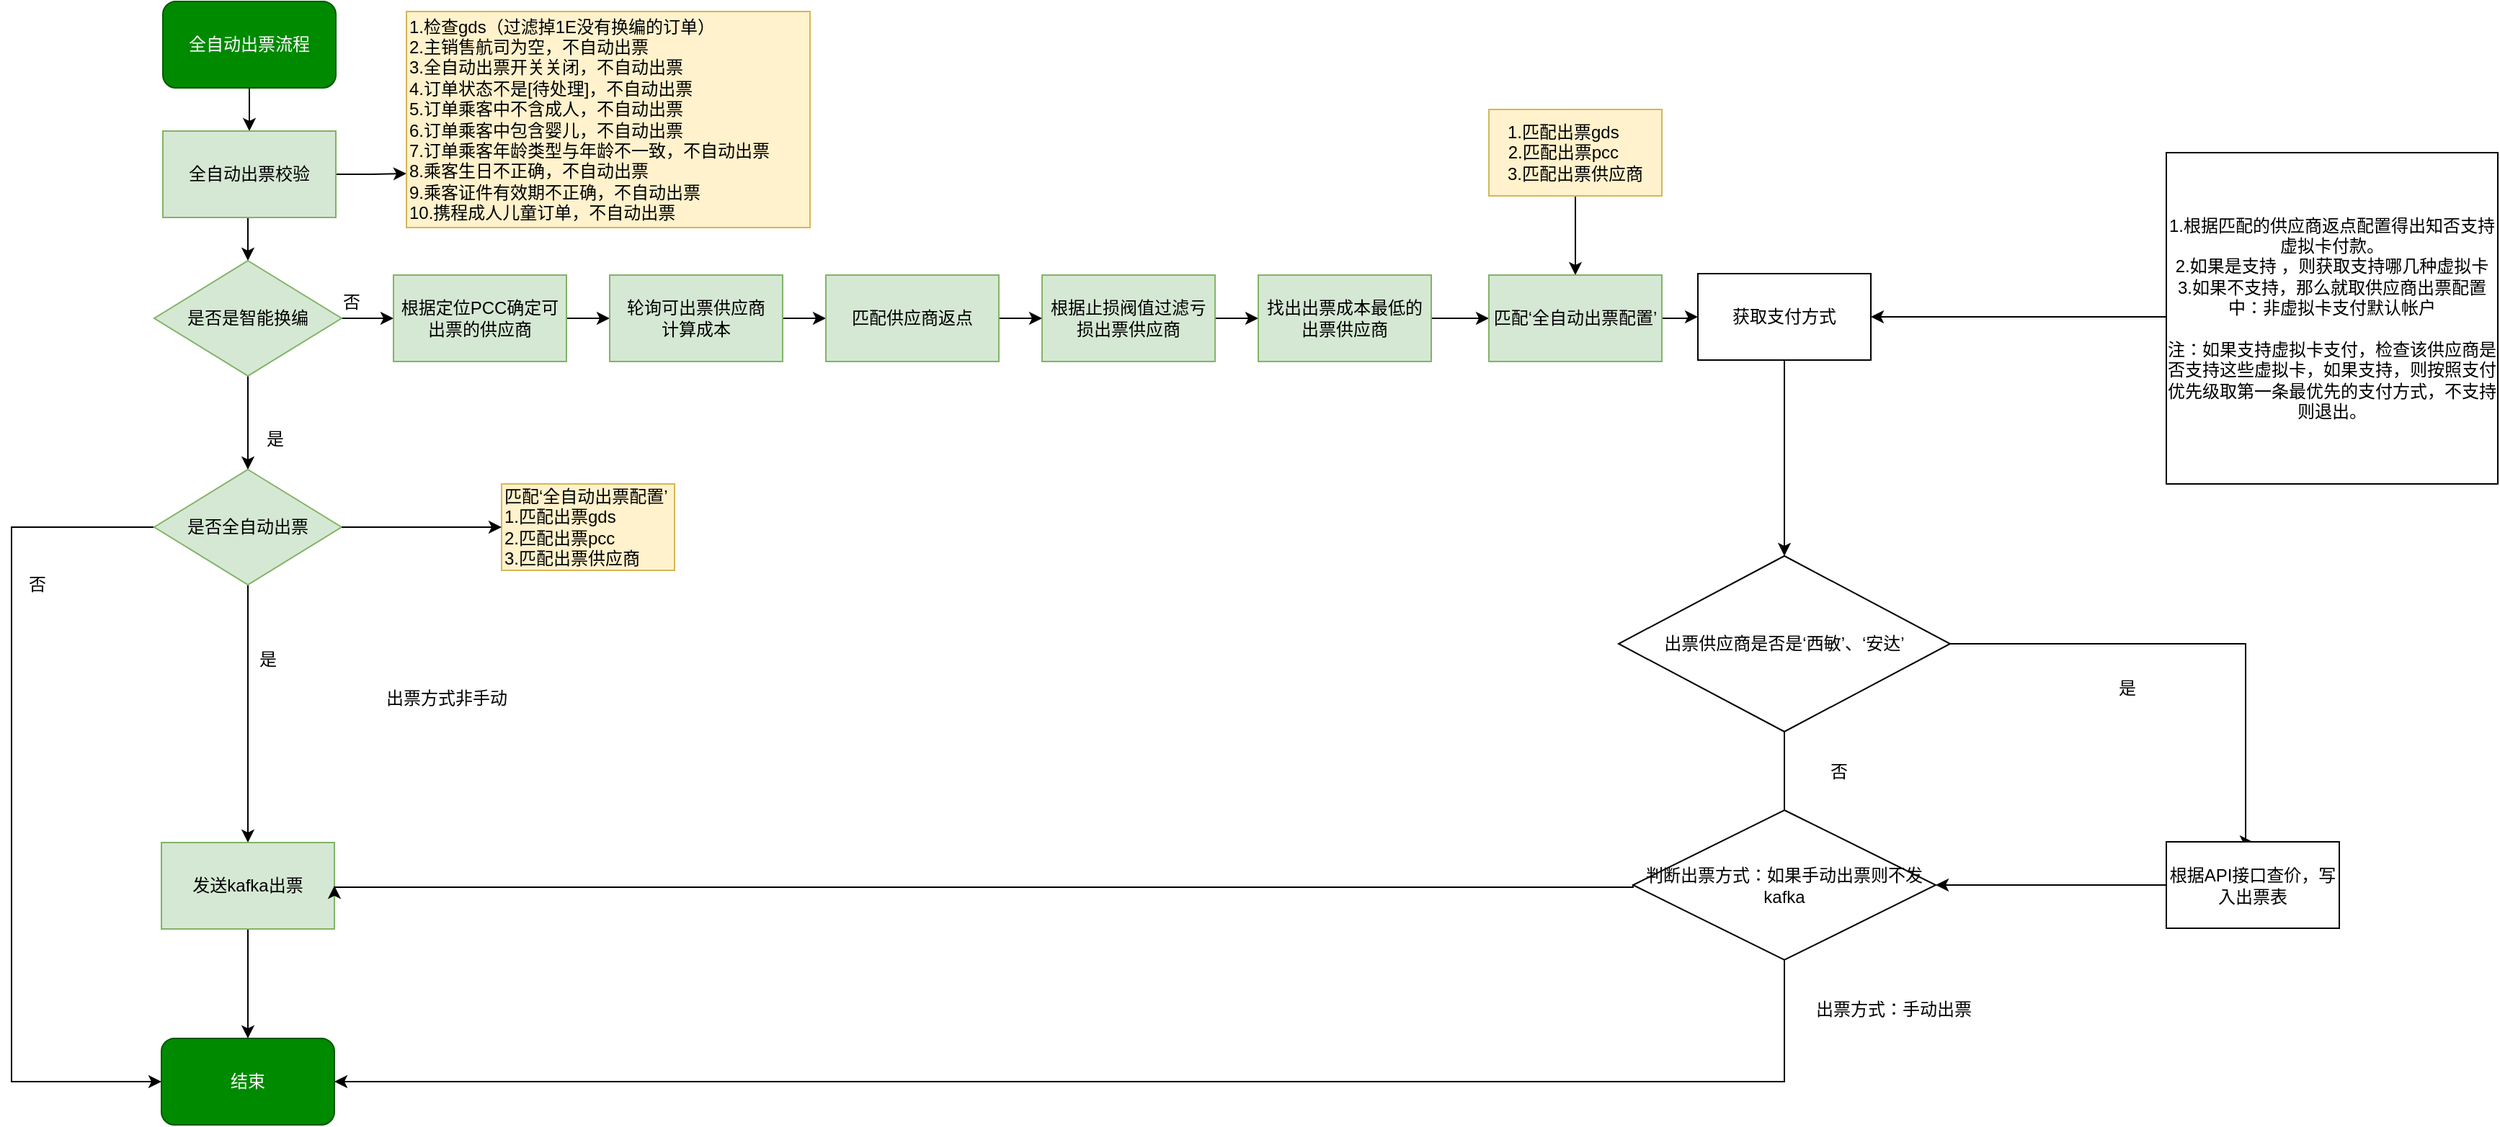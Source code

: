 <mxfile version="10.7.7" type="github"><diagram id="e7MyK4o0kRbPNSvKDRN7" name="第 1 页"><mxGraphModel dx="1654" dy="1094" grid="1" gridSize="10" guides="1" tooltips="1" connect="1" arrows="1" fold="1" page="1" pageScale="1" pageWidth="1169" pageHeight="1654" math="0" shadow="0"><root><mxCell id="0"/><mxCell id="1" parent="0"/><mxCell id="Bb-ww23vdqj-1T0Zmdto-6" style="edgeStyle=orthogonalEdgeStyle;rounded=0;orthogonalLoop=1;jettySize=auto;html=1;exitX=0.5;exitY=1;exitDx=0;exitDy=0;entryX=0.5;entryY=0;entryDx=0;entryDy=0;" parent="1" source="Bb-ww23vdqj-1T0Zmdto-1" target="Bb-ww23vdqj-1T0Zmdto-2" edge="1"><mxGeometry relative="1" as="geometry"/></mxCell><mxCell id="Bb-ww23vdqj-1T0Zmdto-1" value="全自动出票流程" style="rounded=1;whiteSpace=wrap;html=1;fillColor=#008a00;strokeColor=#005700;fontColor=#ffffff;" parent="1" vertex="1"><mxGeometry x="205" y="100" width="120" height="60" as="geometry"/></mxCell><mxCell id="Bb-ww23vdqj-1T0Zmdto-5" style="edgeStyle=orthogonalEdgeStyle;rounded=0;orthogonalLoop=1;jettySize=auto;html=1;exitX=1;exitY=0.5;exitDx=0;exitDy=0;entryX=0;entryY=0.75;entryDx=0;entryDy=0;" parent="1" source="Bb-ww23vdqj-1T0Zmdto-2" edge="1" target="Bb-ww23vdqj-1T0Zmdto-3"><mxGeometry relative="1" as="geometry"><mxPoint x="370" y="220" as="targetPoint"/></mxGeometry></mxCell><mxCell id="Bb-ww23vdqj-1T0Zmdto-12" style="edgeStyle=orthogonalEdgeStyle;rounded=0;orthogonalLoop=1;jettySize=auto;html=1;exitX=0.5;exitY=1;exitDx=0;exitDy=0;entryX=0.5;entryY=0;entryDx=0;entryDy=0;" parent="1" source="Bb-ww23vdqj-1T0Zmdto-2" target="Bb-ww23vdqj-1T0Zmdto-10" edge="1"><mxGeometry relative="1" as="geometry"/></mxCell><mxCell id="Bb-ww23vdqj-1T0Zmdto-2" value="全自动出票校验" style="rounded=0;whiteSpace=wrap;html=1;fillColor=#d5e8d4;strokeColor=#82b366;" parent="1" vertex="1"><mxGeometry x="205" y="190" width="120" height="60" as="geometry"/></mxCell><mxCell id="Bb-ww23vdqj-1T0Zmdto-3" value="&lt;div&gt;1.检查gds（过滤掉1E没有换编的订单）&lt;/div&gt;&lt;div&gt;2.主销售航司为空，不自动出票&lt;/div&gt;&lt;div&gt;3.全自动出票开关关闭，不自动出票&lt;/div&gt;&lt;div&gt;4.订单状态不是[待处理]，不自动出票&lt;/div&gt;&lt;div&gt;5.订单乘客中不含成人，不自动出票&lt;/div&gt;&lt;div&gt;6.订单乘客中包含婴儿，不自动出票&lt;/div&gt;&lt;div&gt;7.订单乘客年龄类型与年龄不一致，不自动出票&lt;/div&gt;&lt;div&gt;8.乘客生日不正确，不自动出票&lt;/div&gt;&lt;div&gt;9.乘客证件有效期不正确，不自动出票&lt;/div&gt;&lt;div&gt;10.携程成人儿童订单，不自动出票&lt;/div&gt;" style="rounded=0;whiteSpace=wrap;html=1;align=left;fillColor=#fff2cc;strokeColor=#d6b656;" parent="1" vertex="1"><mxGeometry x="374" y="107" width="280" height="150" as="geometry"/></mxCell><mxCell id="Bb-ww23vdqj-1T0Zmdto-14" style="edgeStyle=orthogonalEdgeStyle;rounded=0;orthogonalLoop=1;jettySize=auto;html=1;entryX=0.5;entryY=0;entryDx=0;entryDy=0;" parent="1" source="zfwZpAQalPe4r6-VEY1X-6" target="Bb-ww23vdqj-1T0Zmdto-11" edge="1"><mxGeometry relative="1" as="geometry"><mxPoint x="264" y="592" as="sourcePoint"/></mxGeometry></mxCell><mxCell id="Bb-ww23vdqj-1T0Zmdto-19" style="edgeStyle=orthogonalEdgeStyle;rounded=0;orthogonalLoop=1;jettySize=auto;html=1;exitX=1;exitY=0.5;exitDx=0;exitDy=0;entryX=0;entryY=0.5;entryDx=0;entryDy=0;" parent="1" source="Bb-ww23vdqj-1T0Zmdto-10" target="Bb-ww23vdqj-1T0Zmdto-18" edge="1"><mxGeometry relative="1" as="geometry"/></mxCell><mxCell id="zfwZpAQalPe4r6-VEY1X-7" value="" style="edgeStyle=orthogonalEdgeStyle;rounded=0;orthogonalLoop=1;jettySize=auto;html=1;" edge="1" parent="1" source="Bb-ww23vdqj-1T0Zmdto-10" target="zfwZpAQalPe4r6-VEY1X-6"><mxGeometry relative="1" as="geometry"/></mxCell><mxCell id="Bb-ww23vdqj-1T0Zmdto-10" value="是否是智能换编" style="rhombus;whiteSpace=wrap;html=1;fillColor=#d5e8d4;strokeColor=#82b366;" parent="1" vertex="1"><mxGeometry x="199" y="280" width="130" height="80" as="geometry"/></mxCell><mxCell id="zfwZpAQalPe4r6-VEY1X-16" value="" style="edgeStyle=orthogonalEdgeStyle;rounded=0;orthogonalLoop=1;jettySize=auto;html=1;entryX=0;entryY=0.5;entryDx=0;entryDy=0;" edge="1" parent="1" source="zfwZpAQalPe4r6-VEY1X-6" target="Bb-ww23vdqj-1T0Zmdto-15"><mxGeometry relative="1" as="geometry"><Array as="points"><mxPoint x="100" y="465"/><mxPoint x="100" y="850"/></Array></mxGeometry></mxCell><mxCell id="zfwZpAQalPe4r6-VEY1X-6" value="是否全自动出票" style="rhombus;whiteSpace=wrap;html=1;fillColor=#d5e8d4;strokeColor=#82b366;" vertex="1" parent="1"><mxGeometry x="199" y="425" width="130" height="80" as="geometry"/></mxCell><mxCell id="Bb-ww23vdqj-1T0Zmdto-16" style="edgeStyle=orthogonalEdgeStyle;rounded=0;orthogonalLoop=1;jettySize=auto;html=1;exitX=0.5;exitY=1;exitDx=0;exitDy=0;entryX=0.5;entryY=0;entryDx=0;entryDy=0;" parent="1" source="Bb-ww23vdqj-1T0Zmdto-11" target="Bb-ww23vdqj-1T0Zmdto-15" edge="1"><mxGeometry relative="1" as="geometry"/></mxCell><mxCell id="Bb-ww23vdqj-1T0Zmdto-11" value="发送kafka出票" style="rounded=0;whiteSpace=wrap;html=1;fillColor=#d5e8d4;strokeColor=#82b366;" parent="1" vertex="1"><mxGeometry x="204" y="684" width="120" height="60" as="geometry"/></mxCell><mxCell id="Bb-ww23vdqj-1T0Zmdto-15" value="结束" style="rounded=1;whiteSpace=wrap;html=1;fillColor=#008a00;strokeColor=#005700;fontColor=#ffffff;" parent="1" vertex="1"><mxGeometry x="204" y="820" width="120" height="60" as="geometry"/></mxCell><mxCell id="Bb-ww23vdqj-1T0Zmdto-17" value="是" style="text;html=1;resizable=0;points=[];autosize=1;align=left;verticalAlign=top;spacingTop=-4;" parent="1" vertex="1"><mxGeometry x="275" y="394" width="30" height="20" as="geometry"/></mxCell><mxCell id="Bb-ww23vdqj-1T0Zmdto-28" style="edgeStyle=orthogonalEdgeStyle;rounded=0;orthogonalLoop=1;jettySize=auto;html=1;exitX=1;exitY=0.5;exitDx=0;exitDy=0;entryX=0;entryY=0.5;entryDx=0;entryDy=0;" parent="1" source="Bb-ww23vdqj-1T0Zmdto-18" target="Bb-ww23vdqj-1T0Zmdto-23" edge="1"><mxGeometry relative="1" as="geometry"/></mxCell><mxCell id="Bb-ww23vdqj-1T0Zmdto-18" value="根据定位PCC确定可出票的供应商" style="rounded=0;whiteSpace=wrap;html=1;fillColor=#d5e8d4;strokeColor=#82b366;" parent="1" vertex="1"><mxGeometry x="365" y="290" width="120" height="60" as="geometry"/></mxCell><mxCell id="Bb-ww23vdqj-1T0Zmdto-20" value="否" style="text;html=1;resizable=0;points=[];autosize=1;align=left;verticalAlign=top;spacingTop=-4;" parent="1" vertex="1"><mxGeometry x="328" y="299" width="30" height="20" as="geometry"/></mxCell><mxCell id="Bb-ww23vdqj-1T0Zmdto-43" style="edgeStyle=orthogonalEdgeStyle;rounded=0;orthogonalLoop=1;jettySize=auto;html=1;exitX=1;exitY=0.5;exitDx=0;exitDy=0;entryX=0;entryY=0.5;entryDx=0;entryDy=0;" parent="1" source="Bb-ww23vdqj-1T0Zmdto-23" target="Bb-ww23vdqj-1T0Zmdto-42" edge="1"><mxGeometry relative="1" as="geometry"/></mxCell><mxCell id="Bb-ww23vdqj-1T0Zmdto-23" value="轮询可出票供应商&lt;br&gt;计算成本&lt;br&gt;" style="rounded=0;whiteSpace=wrap;html=1;fillColor=#d5e8d4;strokeColor=#82b366;" parent="1" vertex="1"><mxGeometry x="515" y="290" width="120" height="60" as="geometry"/></mxCell><mxCell id="Bb-ww23vdqj-1T0Zmdto-45" style="edgeStyle=orthogonalEdgeStyle;rounded=0;orthogonalLoop=1;jettySize=auto;html=1;exitX=1;exitY=0.5;exitDx=0;exitDy=0;" parent="1" source="Bb-ww23vdqj-1T0Zmdto-24" target="Bb-ww23vdqj-1T0Zmdto-25" edge="1"><mxGeometry relative="1" as="geometry"/></mxCell><mxCell id="Bb-ww23vdqj-1T0Zmdto-24" value="根据止损阀值过滤亏损出票供应商" style="rounded=0;whiteSpace=wrap;html=1;fillColor=#d5e8d4;strokeColor=#82b366;" parent="1" vertex="1"><mxGeometry x="815" y="290" width="120" height="60" as="geometry"/></mxCell><mxCell id="Bb-ww23vdqj-1T0Zmdto-31" style="edgeStyle=orthogonalEdgeStyle;rounded=0;orthogonalLoop=1;jettySize=auto;html=1;exitX=1;exitY=0.5;exitDx=0;exitDy=0;entryX=0;entryY=0.5;entryDx=0;entryDy=0;" parent="1" source="Bb-ww23vdqj-1T0Zmdto-25" target="Bb-ww23vdqj-1T0Zmdto-27" edge="1"><mxGeometry relative="1" as="geometry"/></mxCell><mxCell id="Bb-ww23vdqj-1T0Zmdto-25" value="找出出票成本最低的出票供应商" style="rounded=0;whiteSpace=wrap;html=1;fillColor=#d5e8d4;strokeColor=#82b366;" parent="1" vertex="1"><mxGeometry x="965" y="290" width="120" height="60" as="geometry"/></mxCell><mxCell id="Bb-ww23vdqj-1T0Zmdto-38" style="edgeStyle=orthogonalEdgeStyle;rounded=0;orthogonalLoop=1;jettySize=auto;html=1;exitX=0.5;exitY=1;exitDx=0;exitDy=0;entryX=0.5;entryY=0;entryDx=0;entryDy=0;" parent="1" source="Bb-ww23vdqj-1T0Zmdto-26" target="Bb-ww23vdqj-1T0Zmdto-27" edge="1"><mxGeometry relative="1" as="geometry"/></mxCell><mxCell id="Bb-ww23vdqj-1T0Zmdto-26" value="1.匹配出票gds&amp;nbsp; &amp;nbsp; &amp;nbsp;&lt;br&gt;2.匹配出票pcc&amp;nbsp; &amp;nbsp; &amp;nbsp;&lt;br&gt;3.匹配出票供应商&lt;br&gt;" style="rounded=0;whiteSpace=wrap;html=1;fillColor=#fff2cc;strokeColor=#d6b656;" parent="1" vertex="1"><mxGeometry x="1125" y="175" width="120" height="60" as="geometry"/></mxCell><mxCell id="Bb-ww23vdqj-1T0Zmdto-40" style="edgeStyle=orthogonalEdgeStyle;rounded=0;orthogonalLoop=1;jettySize=auto;html=1;exitX=1;exitY=0.5;exitDx=0;exitDy=0;" parent="1" source="Bb-ww23vdqj-1T0Zmdto-27" target="Bb-ww23vdqj-1T0Zmdto-39" edge="1"><mxGeometry relative="1" as="geometry"/></mxCell><mxCell id="Bb-ww23vdqj-1T0Zmdto-27" value="匹配‘全自动出票配置’" style="rounded=0;whiteSpace=wrap;html=1;fillColor=#d5e8d4;strokeColor=#82b366;" parent="1" vertex="1"><mxGeometry x="1125" y="290" width="120" height="60" as="geometry"/></mxCell><mxCell id="Bb-ww23vdqj-1T0Zmdto-48" style="edgeStyle=orthogonalEdgeStyle;rounded=0;orthogonalLoop=1;jettySize=auto;html=1;exitX=0.5;exitY=1;exitDx=0;exitDy=0;entryX=0.5;entryY=0;entryDx=0;entryDy=0;" parent="1" source="Bb-ww23vdqj-1T0Zmdto-39" target="Bb-ww23vdqj-1T0Zmdto-47" edge="1"><mxGeometry relative="1" as="geometry"><mxPoint x="1370" y="339.167" as="sourcePoint"/><mxPoint x="1280" y="645.833" as="targetPoint"/><Array as="points"><mxPoint x="1330" y="430"/><mxPoint x="1330" y="430"/></Array></mxGeometry></mxCell><mxCell id="Bb-ww23vdqj-1T0Zmdto-39" value="获取支付方式" style="rounded=0;whiteSpace=wrap;html=1;" parent="1" vertex="1"><mxGeometry x="1270" y="289" width="120" height="60" as="geometry"/></mxCell><mxCell id="Bb-ww23vdqj-1T0Zmdto-46" style="edgeStyle=orthogonalEdgeStyle;rounded=0;orthogonalLoop=1;jettySize=auto;html=1;exitX=0;exitY=0.75;exitDx=0;exitDy=0;entryX=1;entryY=0.5;entryDx=0;entryDy=0;" parent="1" source="Bb-ww23vdqj-1T0Zmdto-41" target="Bb-ww23vdqj-1T0Zmdto-39" edge="1"><mxGeometry relative="1" as="geometry"><Array as="points"><mxPoint x="1710" y="319"/></Array></mxGeometry></mxCell><mxCell id="Bb-ww23vdqj-1T0Zmdto-41" value="1.根据匹配的供应商返点配置得出知否支持虚拟卡付款。&lt;br&gt;2.如果是支持 ，则获取支持哪几种虚拟卡&lt;br&gt;3.如果不支持，那么就取供应商出票配置中：非虚拟卡支付默认帐户&lt;br&gt;&lt;br&gt;注：如果支持虚拟卡支付，检查该供应商是否支持这些虚拟卡，如果支持，则按照支付优先级取第一条最优先的支付方式，不支持则退出。&lt;br&gt;" style="rounded=0;whiteSpace=wrap;html=1;" parent="1" vertex="1"><mxGeometry x="1595" y="205" width="230" height="230" as="geometry"/></mxCell><mxCell id="Bb-ww23vdqj-1T0Zmdto-44" style="edgeStyle=orthogonalEdgeStyle;rounded=0;orthogonalLoop=1;jettySize=auto;html=1;exitX=1;exitY=0.5;exitDx=0;exitDy=0;entryX=0;entryY=0.5;entryDx=0;entryDy=0;" parent="1" source="Bb-ww23vdqj-1T0Zmdto-42" target="Bb-ww23vdqj-1T0Zmdto-24" edge="1"><mxGeometry relative="1" as="geometry"/></mxCell><mxCell id="Bb-ww23vdqj-1T0Zmdto-42" value="匹配供应商返点" style="rounded=0;whiteSpace=wrap;html=1;fillColor=#d5e8d4;strokeColor=#82b366;" parent="1" vertex="1"><mxGeometry x="665" y="290" width="120" height="60" as="geometry"/></mxCell><mxCell id="Bb-ww23vdqj-1T0Zmdto-53" style="edgeStyle=orthogonalEdgeStyle;rounded=0;orthogonalLoop=1;jettySize=auto;html=1;exitX=1;exitY=0.5;exitDx=0;exitDy=0;entryX=0.5;entryY=0;entryDx=0;entryDy=0;" parent="1" source="Bb-ww23vdqj-1T0Zmdto-47" edge="1" target="Bb-ww23vdqj-1T0Zmdto-52"><mxGeometry relative="1" as="geometry"><mxPoint x="970" y="623" as="targetPoint"/><Array as="points"><mxPoint x="1650" y="546"/></Array></mxGeometry></mxCell><mxCell id="Bb-ww23vdqj-1T0Zmdto-62" style="edgeStyle=orthogonalEdgeStyle;rounded=0;orthogonalLoop=1;jettySize=auto;html=1;exitX=0.5;exitY=1;exitDx=0;exitDy=0;entryX=0.5;entryY=0;entryDx=0;entryDy=0;" parent="1" source="Bb-ww23vdqj-1T0Zmdto-47" target="Bb-ww23vdqj-1T0Zmdto-55" edge="1"><mxGeometry relative="1" as="geometry"><Array as="points"><mxPoint x="1330" y="667"/></Array></mxGeometry></mxCell><mxCell id="Bb-ww23vdqj-1T0Zmdto-47" value="出票供应商是否是‘西敏’、‘安达’" style="rhombus;whiteSpace=wrap;html=1;" parent="1" vertex="1"><mxGeometry x="1215" y="485" width="230" height="122" as="geometry"/></mxCell><mxCell id="Bb-ww23vdqj-1T0Zmdto-56" style="edgeStyle=orthogonalEdgeStyle;rounded=0;orthogonalLoop=1;jettySize=auto;html=1;exitX=0;exitY=0.5;exitDx=0;exitDy=0;entryX=1;entryY=0.5;entryDx=0;entryDy=0;" parent="1" source="Bb-ww23vdqj-1T0Zmdto-52" target="Bb-ww23vdqj-1T0Zmdto-55" edge="1"><mxGeometry relative="1" as="geometry"/></mxCell><mxCell id="Bb-ww23vdqj-1T0Zmdto-52" value="根据API接口查价，写入出票表" style="rounded=0;whiteSpace=wrap;html=1;" parent="1" vertex="1"><mxGeometry x="1595" y="683.5" width="120" height="60" as="geometry"/></mxCell><mxCell id="Bb-ww23vdqj-1T0Zmdto-54" value="是" style="text;html=1;resizable=0;points=[];autosize=1;align=left;verticalAlign=top;spacingTop=-4;" parent="1" vertex="1"><mxGeometry x="1560" y="567" width="30" height="20" as="geometry"/></mxCell><mxCell id="Bb-ww23vdqj-1T0Zmdto-57" style="edgeStyle=orthogonalEdgeStyle;rounded=0;orthogonalLoop=1;jettySize=auto;html=1;exitX=0.5;exitY=1;exitDx=0;exitDy=0;entryX=1;entryY=0.5;entryDx=0;entryDy=0;" parent="1" source="Bb-ww23vdqj-1T0Zmdto-55" target="Bb-ww23vdqj-1T0Zmdto-15" edge="1"><mxGeometry relative="1" as="geometry"/></mxCell><mxCell id="Bb-ww23vdqj-1T0Zmdto-59" style="edgeStyle=orthogonalEdgeStyle;rounded=0;orthogonalLoop=1;jettySize=auto;html=1;exitX=0;exitY=0.5;exitDx=0;exitDy=0;entryX=1;entryY=0.5;entryDx=0;entryDy=0;" parent="1" source="Bb-ww23vdqj-1T0Zmdto-55" target="Bb-ww23vdqj-1T0Zmdto-11" edge="1"><mxGeometry relative="1" as="geometry"><Array as="points"><mxPoint x="1225" y="715"/></Array></mxGeometry></mxCell><mxCell id="Bb-ww23vdqj-1T0Zmdto-55" value="判断出票方式：如果手动出票则不发kafka" style="rhombus;whiteSpace=wrap;html=1;" parent="1" vertex="1"><mxGeometry x="1225" y="661.5" width="210" height="104" as="geometry"/></mxCell><mxCell id="Bb-ww23vdqj-1T0Zmdto-58" value="出票方式：手动出票" style="text;html=1;resizable=0;points=[];autosize=1;align=left;verticalAlign=top;spacingTop=-4;" parent="1" vertex="1"><mxGeometry x="1350" y="790" width="120" height="20" as="geometry"/></mxCell><mxCell id="Bb-ww23vdqj-1T0Zmdto-60" value="出票方式非手动" style="text;html=1;resizable=0;points=[];autosize=1;align=left;verticalAlign=top;spacingTop=-4;" parent="1" vertex="1"><mxGeometry x="358" y="574" width="100" height="20" as="geometry"/></mxCell><mxCell id="Bb-ww23vdqj-1T0Zmdto-63" value="否" style="text;html=1;resizable=0;points=[];autosize=1;align=left;verticalAlign=top;spacingTop=-4;" parent="1" vertex="1"><mxGeometry x="1360" y="625" width="30" height="20" as="geometry"/></mxCell><mxCell id="zfwZpAQalPe4r6-VEY1X-10" value="匹配‘全自动出票配置’&lt;br&gt;1.匹配出票gds&amp;nbsp; &amp;nbsp; &amp;nbsp;&lt;br&gt;2.匹配出票pcc&amp;nbsp; &amp;nbsp; &amp;nbsp;&lt;br&gt;3.匹配出票供应商&lt;br&gt;" style="rounded=0;whiteSpace=wrap;html=1;fillColor=#fff2cc;strokeColor=#d6b656;align=left;" vertex="1" parent="1"><mxGeometry x="440" y="435" width="120" height="60" as="geometry"/></mxCell><mxCell id="zfwZpAQalPe4r6-VEY1X-11" value="" style="edgeStyle=orthogonalEdgeStyle;rounded=0;orthogonalLoop=1;jettySize=auto;html=1;" edge="1" parent="1" source="zfwZpAQalPe4r6-VEY1X-6" target="zfwZpAQalPe4r6-VEY1X-10"><mxGeometry relative="1" as="geometry"><mxPoint x="199" y="480" as="sourcePoint"/><mxPoint x="119" y="480" as="targetPoint"/></mxGeometry></mxCell><mxCell id="zfwZpAQalPe4r6-VEY1X-12" value="是" style="text;html=1;resizable=0;points=[];autosize=1;align=left;verticalAlign=top;spacingTop=-4;" vertex="1" parent="1"><mxGeometry x="270" y="547" width="30" height="20" as="geometry"/></mxCell><mxCell id="zfwZpAQalPe4r6-VEY1X-13" value="否" style="text;html=1;resizable=0;points=[];autosize=1;align=left;verticalAlign=top;spacingTop=-4;" vertex="1" parent="1"><mxGeometry x="110" y="495" width="30" height="20" as="geometry"/></mxCell></root></mxGraphModel></diagram></mxfile>
